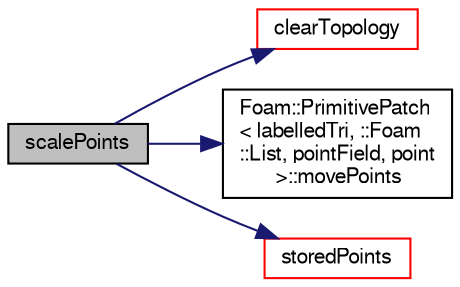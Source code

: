 digraph "scalePoints"
{
  bgcolor="transparent";
  edge [fontname="FreeSans",fontsize="10",labelfontname="FreeSans",labelfontsize="10"];
  node [fontname="FreeSans",fontsize="10",shape=record];
  rankdir="LR";
  Node502 [label="scalePoints",height=0.2,width=0.4,color="black", fillcolor="grey75", style="filled", fontcolor="black"];
  Node502 -> Node503 [color="midnightblue",fontsize="10",style="solid",fontname="FreeSans"];
  Node503 [label="clearTopology",height=0.2,width=0.4,color="red",URL="$a30598.html#a7bf396cb5f889f9d774acbbbfcdd83e0"];
  Node502 -> Node506 [color="midnightblue",fontsize="10",style="solid",fontname="FreeSans"];
  Node506 [label="Foam::PrimitivePatch\l\< labelledTri, ::Foam\l::List, pointField, point\l \>::movePoints",height=0.2,width=0.4,color="black",URL="$a27538.html#a4fb366d4fdab7f8f6bcb1cd811d0fb8a",tooltip="Correct patch after moving points. "];
  Node502 -> Node507 [color="midnightblue",fontsize="10",style="solid",fontname="FreeSans"];
  Node507 [label="storedPoints",height=0.2,width=0.4,color="red",URL="$a30598.html#a42d63b7b3dcf589fbe1c4cd2bc8e3d9b",tooltip="Non-const access to global points. "];
}
